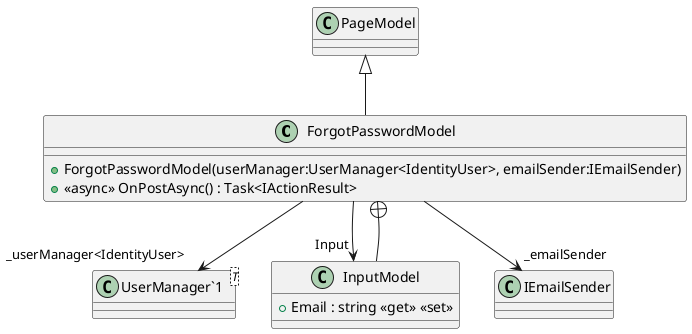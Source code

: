 @startuml
class ForgotPasswordModel {
    + ForgotPasswordModel(userManager:UserManager<IdentityUser>, emailSender:IEmailSender)
    + <<async>> OnPostAsync() : Task<IActionResult>
}
class "UserManager`1"<T> {
}
class InputModel {
    + Email : string <<get>> <<set>>
}
PageModel <|-- ForgotPasswordModel
ForgotPasswordModel --> "_userManager<IdentityUser>" "UserManager`1"
ForgotPasswordModel --> "_emailSender" IEmailSender
ForgotPasswordModel --> "Input" InputModel
ForgotPasswordModel +-- InputModel
@enduml
